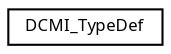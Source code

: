 digraph "Graphical Class Hierarchy"
{
  edge [fontname="Sans",fontsize="8",labelfontname="Sans",labelfontsize="8"];
  node [fontname="Sans",fontsize="8",shape=record];
  rankdir="LR";
  Node1 [label="DCMI_TypeDef",height=0.2,width=0.4,color="black", fillcolor="white", style="filled",URL="$struct_d_c_m_i___type_def.html",tooltip="DCMI. "];
}
